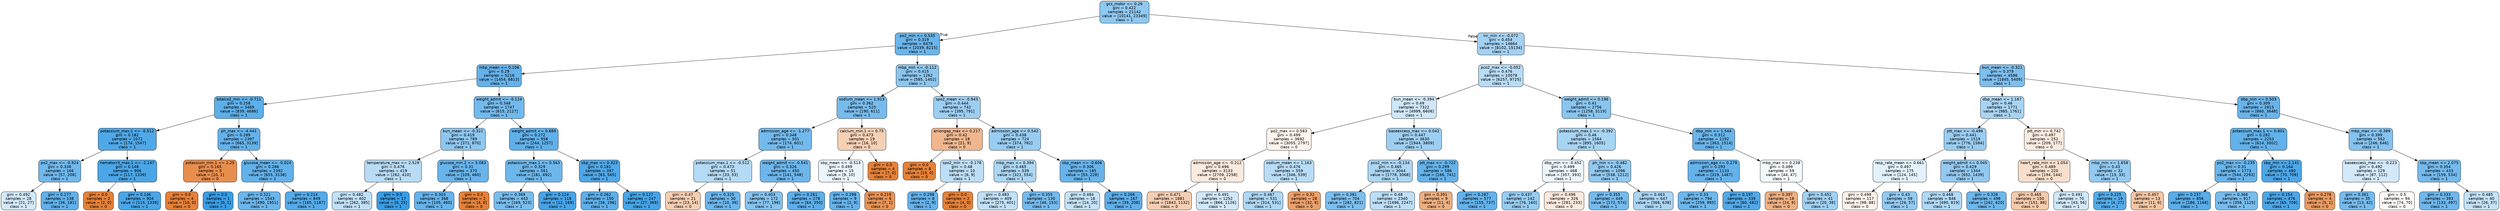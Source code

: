 digraph Tree {
node [shape=box, style="filled, rounded", color="black", fontname="helvetica"] ;
edge [fontname="helvetica"] ;
0 [label="gcs_motor <= 0.26\ngini = 0.422\nsamples = 21142\nvalue = [10141, 23349]\nclass = 1", fillcolor="#8fc8f0"] ;
1 [label="po2_min <= 0.535\ngini = 0.319\nsamples = 6478\nvalue = [2039, 8215]\nclass = 1", fillcolor="#6ab5eb"] ;
0 -> 1 [labeldistance=2.5, labelangle=45, headlabel="True"] ;
2 [label="mbp_mean <= 0.106\ngini = 0.29\nsamples = 5216\nvalue = [1454, 6813]\nclass = 1", fillcolor="#63b2eb"] ;
1 -> 2 ;
3 [label="totalco2_min <= -0.711\ngini = 0.258\nsamples = 3469\nvalue = [839, 4686]\nclass = 1", fillcolor="#5cafea"] ;
2 -> 3 ;
4 [label="potassium_max.1 <= -0.512\ngini = 0.182\nsamples = 1072\nvalue = [174, 1547]\nclass = 1", fillcolor="#4fa8e8"] ;
3 -> 4 ;
5 [label="po2_max <= -0.924\ngini = 0.338\nsamples = 166\nvalue = [57, 208]\nclass = 1", fillcolor="#6fb8ec"] ;
4 -> 5 ;
6 [label="gini = 0.492\nsamples = 28\nvalue = [21, 27]\nclass = 1", fillcolor="#d3e9f9"] ;
5 -> 6 ;
7 [label="gini = 0.277\nsamples = 138\nvalue = [36, 181]\nclass = 1", fillcolor="#60b0ea"] ;
5 -> 7 ;
8 [label="hematocrit_max.1 <= -2.247\ngini = 0.148\nsamples = 906\nvalue = [117, 1339]\nclass = 1", fillcolor="#4aa6e7"] ;
4 -> 8 ;
9 [label="gini = 0.0\nsamples = 2\nvalue = [2, 0]\nclass = 0", fillcolor="#e58139"] ;
8 -> 9 ;
10 [label="gini = 0.146\nsamples = 904\nvalue = [115, 1339]\nclass = 1", fillcolor="#4aa5e7"] ;
8 -> 10 ;
11 [label="ph_max <= -4.441\ngini = 0.289\nsamples = 2397\nvalue = [665, 3139]\nclass = 1", fillcolor="#63b2eb"] ;
3 -> 11 ;
12 [label="potassium_min.1 <= 2.25\ngini = 0.165\nsamples = 5\nvalue = [10, 1]\nclass = 0", fillcolor="#e88e4d"] ;
11 -> 12 ;
13 [label="gini = 0.0\nsamples = 4\nvalue = [10, 0]\nclass = 0", fillcolor="#e58139"] ;
12 -> 13 ;
14 [label="gini = 0.0\nsamples = 1\nvalue = [0, 1]\nclass = 1", fillcolor="#399de5"] ;
12 -> 14 ;
15 [label="glucose_mean <= -0.024\ngini = 0.286\nsamples = 2392\nvalue = [655, 3138]\nclass = 1", fillcolor="#62b1ea"] ;
11 -> 15 ;
16 [label="gini = 0.321\nsamples = 1543\nvalue = [490, 1951]\nclass = 1", fillcolor="#6bb6ec"] ;
15 -> 16 ;
17 [label="gini = 0.214\nsamples = 849\nvalue = [165, 1187]\nclass = 1", fillcolor="#55abe9"] ;
15 -> 17 ;
18 [label="weight_admit <= -0.124\ngini = 0.348\nsamples = 1747\nvalue = [615, 2127]\nclass = 1", fillcolor="#72b9ed"] ;
2 -> 18 ;
19 [label="bun_mean <= -0.321\ngini = 0.419\nsamples = 789\nvalue = [371, 870]\nclass = 1", fillcolor="#8dc7f0"] ;
18 -> 19 ;
20 [label="temperature_max <= 2.529\ngini = 0.476\nsamples = 419\nvalue = [262, 410]\nclass = 1", fillcolor="#b8dcf6"] ;
19 -> 20 ;
21 [label="gini = 0.482\nsamples = 402\nvalue = [262, 385]\nclass = 1", fillcolor="#c0e0f7"] ;
20 -> 21 ;
22 [label="gini = 0.0\nsamples = 17\nvalue = [0, 25]\nclass = 1", fillcolor="#399de5"] ;
20 -> 22 ;
23 [label="glucose_min.2 <= 5.083\ngini = 0.31\nsamples = 370\nvalue = [109, 460]\nclass = 1", fillcolor="#68b4eb"] ;
19 -> 23 ;
24 [label="gini = 0.303\nsamples = 368\nvalue = [105, 460]\nclass = 1", fillcolor="#66b3eb"] ;
23 -> 24 ;
25 [label="gini = 0.0\nsamples = 2\nvalue = [4, 0]\nclass = 0", fillcolor="#e58139"] ;
23 -> 25 ;
26 [label="weight_admit <= 0.689\ngini = 0.272\nsamples = 958\nvalue = [244, 1257]\nclass = 1", fillcolor="#5fb0ea"] ;
18 -> 26 ;
27 [label="potassium_max.1 <= 0.563\ngini = 0.329\nsamples = 561\nvalue = [181, 692]\nclass = 1", fillcolor="#6db7ec"] ;
26 -> 27 ;
28 [label="gini = 0.369\nsamples = 443\nvalue = [169, 523]\nclass = 1", fillcolor="#79bded"] ;
27 -> 28 ;
29 [label="gini = 0.124\nsamples = 118\nvalue = [12, 169]\nclass = 1", fillcolor="#47a4e7"] ;
27 -> 29 ;
30 [label="sbp_max <= 0.323\ngini = 0.181\nsamples = 397\nvalue = [63, 565]\nclass = 1", fillcolor="#4fa8e8"] ;
26 -> 30 ;
31 [label="gini = 0.262\nsamples = 150\nvalue = [36, 196]\nclass = 1", fillcolor="#5dafea"] ;
30 -> 31 ;
32 [label="gini = 0.127\nsamples = 247\nvalue = [27, 369]\nclass = 1", fillcolor="#47a4e7"] ;
30 -> 32 ;
33 [label="mbp_min <= -0.112\ngini = 0.415\nsamples = 1262\nvalue = [585, 1402]\nclass = 1", fillcolor="#8cc6f0"] ;
1 -> 33 ;
34 [label="sodium_mean <= 1.913\ngini = 0.362\nsamples = 520\nvalue = [190, 611]\nclass = 1", fillcolor="#77bbed"] ;
33 -> 34 ;
35 [label="admission_age <= -1.277\ngini = 0.348\nsamples = 501\nvalue = [174, 601]\nclass = 1", fillcolor="#72b9ed"] ;
34 -> 35 ;
36 [label="potassium_max.1 <= -0.512\ngini = 0.473\nsamples = 51\nvalue = [33, 53]\nclass = 1", fillcolor="#b4daf5"] ;
35 -> 36 ;
37 [label="gini = 0.47\nsamples = 21\nvalue = [23, 14]\nclass = 0", fillcolor="#f5ceb2"] ;
36 -> 37 ;
38 [label="gini = 0.325\nsamples = 30\nvalue = [10, 39]\nclass = 1", fillcolor="#6cb6ec"] ;
36 -> 38 ;
39 [label="weight_admit <= -0.541\ngini = 0.326\nsamples = 450\nvalue = [141, 548]\nclass = 1", fillcolor="#6cb6ec"] ;
35 -> 39 ;
40 [label="gini = 0.403\nsamples = 172\nvalue = [77, 198]\nclass = 1", fillcolor="#86c3ef"] ;
39 -> 40 ;
41 [label="gini = 0.261\nsamples = 278\nvalue = [64, 350]\nclass = 1", fillcolor="#5dafea"] ;
39 -> 41 ;
42 [label="calcium_min.1 <= 0.75\ngini = 0.473\nsamples = 19\nvalue = [16, 10]\nclass = 0", fillcolor="#f5d0b5"] ;
34 -> 42 ;
43 [label="sbp_mean <= -0.513\ngini = 0.499\nsamples = 15\nvalue = [9, 10]\nclass = 1", fillcolor="#ebf5fc"] ;
42 -> 43 ;
44 [label="gini = 0.298\nsamples = 9\nvalue = [2, 9]\nclass = 1", fillcolor="#65b3eb"] ;
43 -> 44 ;
45 [label="gini = 0.219\nsamples = 6\nvalue = [7, 1]\nclass = 0", fillcolor="#e99355"] ;
43 -> 45 ;
46 [label="gini = 0.0\nsamples = 4\nvalue = [7, 0]\nclass = 0", fillcolor="#e58139"] ;
42 -> 46 ;
47 [label="spo2_mean <= -0.943\ngini = 0.444\nsamples = 742\nvalue = [395, 791]\nclass = 1", fillcolor="#9ccef2"] ;
33 -> 47 ;
48 [label="aniongap_max <= 0.217\ngini = 0.42\nsamples = 18\nvalue = [21, 9]\nclass = 0", fillcolor="#f0b78e"] ;
47 -> 48 ;
49 [label="gini = 0.0\nsamples = 8\nvalue = [15, 0]\nclass = 0", fillcolor="#e58139"] ;
48 -> 49 ;
50 [label="spo2_min <= -0.178\ngini = 0.48\nsamples = 10\nvalue = [6, 9]\nclass = 1", fillcolor="#bddef6"] ;
48 -> 50 ;
51 [label="gini = 0.298\nsamples = 8\nvalue = [2, 9]\nclass = 1", fillcolor="#65b3eb"] ;
50 -> 51 ;
52 [label="gini = 0.0\nsamples = 2\nvalue = [4, 0]\nclass = 0", fillcolor="#e58139"] ;
50 -> 52 ;
53 [label="admission_age <= 0.542\ngini = 0.438\nsamples = 724\nvalue = [374, 782]\nclass = 1", fillcolor="#98ccf1"] ;
47 -> 53 ;
54 [label="mbp_max <= 0.394\ngini = 0.465\nsamples = 539\nvalue = [321, 554]\nclass = 1", fillcolor="#acd6f4"] ;
53 -> 54 ;
55 [label="gini = 0.483\nsamples = 409\nvalue = [275, 401]\nclass = 1", fillcolor="#c1e0f7"] ;
54 -> 55 ;
56 [label="gini = 0.355\nsamples = 130\nvalue = [46, 153]\nclass = 1", fillcolor="#75baed"] ;
54 -> 56 ;
57 [label="sbp_mean <= -0.606\ngini = 0.306\nsamples = 185\nvalue = [53, 228]\nclass = 1", fillcolor="#67b4eb"] ;
53 -> 57 ;
58 [label="gini = 0.484\nsamples = 18\nvalue = [14, 20]\nclass = 1", fillcolor="#c4e2f7"] ;
57 -> 58 ;
59 [label="gini = 0.266\nsamples = 167\nvalue = [39, 208]\nclass = 1", fillcolor="#5eafea"] ;
57 -> 59 ;
60 [label="inr_min <= -0.072\ngini = 0.454\nsamples = 14664\nvalue = [8102, 15134]\nclass = 1", fillcolor="#a3d1f3"] ;
0 -> 60 [labeldistance=2.5, labelangle=-45, headlabel="False"] ;
61 [label="pco2_max <= -0.052\ngini = 0.476\nsamples = 10078\nvalue = [6257, 9725]\nclass = 1", fillcolor="#b8dcf6"] ;
60 -> 61 ;
62 [label="bun_mean <= -0.394\ngini = 0.49\nsamples = 7322\nvalue = [4999, 6606]\nclass = 1", fillcolor="#cfe7f9"] ;
61 -> 62 ;
63 [label="po2_max <= 0.583\ngini = 0.499\nsamples = 3692\nvalue = [3055, 2797]\nclass = 0", fillcolor="#fdf4ee"] ;
62 -> 63 ;
64 [label="admission_age <= -0.212\ngini = 0.496\nsamples = 3133\nvalue = [2709, 2258]\nclass = 0", fillcolor="#fbeade"] ;
63 -> 64 ;
65 [label="gini = 0.471\nsamples = 1881\nvalue = [1843, 1132]\nclass = 0", fillcolor="#f5ceb3"] ;
64 -> 65 ;
66 [label="gini = 0.491\nsamples = 1252\nvalue = [866, 1126]\nclass = 1", fillcolor="#d1e8f9"] ;
64 -> 66 ;
67 [label="sodium_mean <= 1.163\ngini = 0.476\nsamples = 559\nvalue = [346, 539]\nclass = 1", fillcolor="#b8dcf6"] ;
63 -> 67 ;
68 [label="gini = 0.467\nsamples = 531\nvalue = [314, 531]\nclass = 1", fillcolor="#aed7f4"] ;
67 -> 68 ;
69 [label="gini = 0.32\nsamples = 28\nvalue = [32, 8]\nclass = 0", fillcolor="#eca06a"] ;
67 -> 69 ;
70 [label="baseexcess_max <= 0.042\ngini = 0.447\nsamples = 3630\nvalue = [1944, 3809]\nclass = 1", fillcolor="#9ecff2"] ;
62 -> 70 ;
71 [label="pco2_min <= -0.134\ngini = 0.465\nsamples = 3044\nvalue = [1778, 3068]\nclass = 1", fillcolor="#acd6f4"] ;
70 -> 71 ;
72 [label="gini = 0.381\nsamples = 704\nvalue = [282, 821]\nclass = 1", fillcolor="#7dbfee"] ;
71 -> 72 ;
73 [label="gini = 0.48\nsamples = 2340\nvalue = [1496, 2247]\nclass = 1", fillcolor="#bddef6"] ;
71 -> 73 ;
74 [label="ptt_max <= -0.722\ngini = 0.299\nsamples = 586\nvalue = [166, 741]\nclass = 1", fillcolor="#65b3eb"] ;
70 -> 74 ;
75 [label="gini = 0.391\nsamples = 9\nvalue = [11, 4]\nclass = 0", fillcolor="#eeaf81"] ;
74 -> 75 ;
76 [label="gini = 0.287\nsamples = 577\nvalue = [155, 737]\nclass = 1", fillcolor="#63b2ea"] ;
74 -> 76 ;
77 [label="weight_admit <= 0.196\ngini = 0.41\nsamples = 2756\nvalue = [1258, 3119]\nclass = 1", fillcolor="#89c5ef"] ;
61 -> 77 ;
78 [label="potassium_max.1 <= -0.392\ngini = 0.46\nsamples = 1564\nvalue = [895, 1605]\nclass = 1", fillcolor="#a7d4f3"] ;
77 -> 78 ;
79 [label="dbp_min <= -0.452\ngini = 0.499\nsamples = 468\nvalue = [357, 393]\nclass = 1", fillcolor="#edf6fd"] ;
78 -> 79 ;
80 [label="gini = 0.437\nsamples = 142\nvalue = [76, 160]\nclass = 1", fillcolor="#97ccf1"] ;
79 -> 80 ;
81 [label="gini = 0.496\nsamples = 326\nvalue = [281, 233]\nclass = 0", fillcolor="#fbe9dd"] ;
79 -> 81 ;
82 [label="ph_min <= -0.482\ngini = 0.426\nsamples = 1096\nvalue = [538, 1212]\nclass = 1", fillcolor="#91c9f1"] ;
78 -> 82 ;
83 [label="gini = 0.355\nsamples = 449\nvalue = [172, 574]\nclass = 1", fillcolor="#74baed"] ;
82 -> 83 ;
84 [label="gini = 0.463\nsamples = 647\nvalue = [366, 638]\nclass = 1", fillcolor="#abd5f4"] ;
82 -> 84 ;
85 [label="dbp_min <= 1.544\ngini = 0.312\nsamples = 1192\nvalue = [363, 1514]\nclass = 1", fillcolor="#68b4eb"] ;
77 -> 85 ;
86 [label="admission_age <= 0.279\ngini = 0.293\nsamples = 1133\nvalue = [319, 1467]\nclass = 1", fillcolor="#64b2eb"] ;
85 -> 86 ;
87 [label="gini = 0.33\nsamples = 794\nvalue = [259, 985]\nclass = 1", fillcolor="#6db7ec"] ;
86 -> 87 ;
88 [label="gini = 0.197\nsamples = 339\nvalue = [60, 482]\nclass = 1", fillcolor="#52a9e8"] ;
86 -> 88 ;
89 [label="mbp_max <= 0.238\ngini = 0.499\nsamples = 59\nvalue = [44, 47]\nclass = 1", fillcolor="#f2f9fd"] ;
85 -> 89 ;
90 [label="gini = 0.397\nsamples = 18\nvalue = [24, 9]\nclass = 0", fillcolor="#efb083"] ;
89 -> 90 ;
91 [label="gini = 0.452\nsamples = 41\nvalue = [20, 38]\nclass = 1", fillcolor="#a1d1f3"] ;
89 -> 91 ;
92 [label="bun_mean <= -0.321\ngini = 0.379\nsamples = 4586\nvalue = [1845, 5409]\nclass = 1", fillcolor="#7dbeee"] ;
60 -> 92 ;
93 [label="dbp_mean <= 1.167\ngini = 0.46\nsamples = 1771\nvalue = [985, 1761]\nclass = 1", fillcolor="#a8d4f4"] ;
92 -> 93 ;
94 [label="ptt_max <= -0.496\ngini = 0.441\nsamples = 1519\nvalue = [776, 1584]\nclass = 1", fillcolor="#9acdf2"] ;
93 -> 94 ;
95 [label="resp_rate_mean <= 0.661\ngini = 0.497\nsamples = 175\nvalue = [124, 145]\nclass = 1", fillcolor="#e2f1fb"] ;
94 -> 95 ;
96 [label="gini = 0.499\nsamples = 117\nvalue = [98, 88]\nclass = 0", fillcolor="#fcf2eb"] ;
95 -> 96 ;
97 [label="gini = 0.43\nsamples = 58\nvalue = [26, 57]\nclass = 1", fillcolor="#93caf1"] ;
95 -> 97 ;
98 [label="weight_admit <= 0.045\ngini = 0.429\nsamples = 1344\nvalue = [652, 1439]\nclass = 1", fillcolor="#93c9f1"] ;
94 -> 98 ;
99 [label="gini = 0.468\nsamples = 846\nvalue = [490, 819]\nclass = 1", fillcolor="#afd8f5"] ;
98 -> 99 ;
100 [label="gini = 0.328\nsamples = 498\nvalue = [162, 620]\nclass = 1", fillcolor="#6db7ec"] ;
98 -> 100 ;
101 [label="ptt_min <= 0.742\ngini = 0.497\nsamples = 252\nvalue = [209, 177]\nclass = 0", fillcolor="#fbece1"] ;
93 -> 101 ;
102 [label="heart_rate_min <= 1.054\ngini = 0.489\nsamples = 220\nvalue = [194, 144]\nclass = 0", fillcolor="#f8dfcc"] ;
101 -> 102 ;
103 [label="gini = 0.465\nsamples = 150\nvalue = [151, 88]\nclass = 0", fillcolor="#f4caac"] ;
102 -> 103 ;
104 [label="gini = 0.491\nsamples = 70\nvalue = [43, 56]\nclass = 1", fillcolor="#d1e8f9"] ;
102 -> 104 ;
105 [label="mbp_min <= 1.658\ngini = 0.43\nsamples = 32\nvalue = [15, 33]\nclass = 1", fillcolor="#93caf1"] ;
101 -> 105 ;
106 [label="gini = 0.225\nsamples = 19\nvalue = [4, 27]\nclass = 1", fillcolor="#56ace9"] ;
105 -> 106 ;
107 [label="gini = 0.457\nsamples = 13\nvalue = [11, 6]\nclass = 0", fillcolor="#f3c6a5"] ;
105 -> 107 ;
108 [label="dbp_min <= 0.503\ngini = 0.309\nsamples = 2815\nvalue = [860, 3648]\nclass = 1", fillcolor="#68b4eb"] ;
92 -> 108 ;
109 [label="potassium_max.1 <= 0.801\ngini = 0.282\nsamples = 2253\nvalue = [614, 3002]\nclass = 1", fillcolor="#61b1ea"] ;
108 -> 109 ;
110 [label="po2_max <= -0.235\ngini = 0.31\nsamples = 1773\nvalue = [544, 2293]\nclass = 1", fillcolor="#68b4eb"] ;
109 -> 110 ;
111 [label="gini = 0.237\nsamples = 856\nvalue = [186, 1168]\nclass = 1", fillcolor="#59ade9"] ;
110 -> 111 ;
112 [label="gini = 0.366\nsamples = 917\nvalue = [358, 1125]\nclass = 1", fillcolor="#78bced"] ;
110 -> 112 ;
113 [label="sbp_min <= 2.141\ngini = 0.164\nsamples = 480\nvalue = [70, 709]\nclass = 1", fillcolor="#4da7e8"] ;
109 -> 113 ;
114 [label="gini = 0.154\nsamples = 476\nvalue = [65, 708]\nclass = 1", fillcolor="#4ba6e7"] ;
113 -> 114 ;
115 [label="gini = 0.278\nsamples = 4\nvalue = [5, 1]\nclass = 0", fillcolor="#ea9a61"] ;
113 -> 115 ;
116 [label="mbp_max <= -0.389\ngini = 0.399\nsamples = 562\nvalue = [246, 646]\nclass = 1", fillcolor="#84c2ef"] ;
108 -> 116 ;
117 [label="baseexcess_max <= -0.223\ngini = 0.492\nsamples = 129\nvalue = [87, 112]\nclass = 1", fillcolor="#d3e9f9"] ;
116 -> 117 ;
118 [label="gini = 0.361\nsamples = 35\nvalue = [13, 42]\nclass = 1", fillcolor="#76bbed"] ;
117 -> 118 ;
119 [label="gini = 0.5\nsamples = 94\nvalue = [74, 70]\nclass = 0", fillcolor="#fef8f4"] ;
117 -> 119 ;
120 [label="sbp_mean <= 2.075\ngini = 0.354\nsamples = 433\nvalue = [159, 534]\nclass = 1", fillcolor="#74baed"] ;
116 -> 120 ;
121 [label="gini = 0.333\nsamples = 393\nvalue = [133, 497]\nclass = 1", fillcolor="#6eb7ec"] ;
120 -> 121 ;
122 [label="gini = 0.485\nsamples = 40\nvalue = [26, 37]\nclass = 1", fillcolor="#c4e2f7"] ;
120 -> 122 ;
}